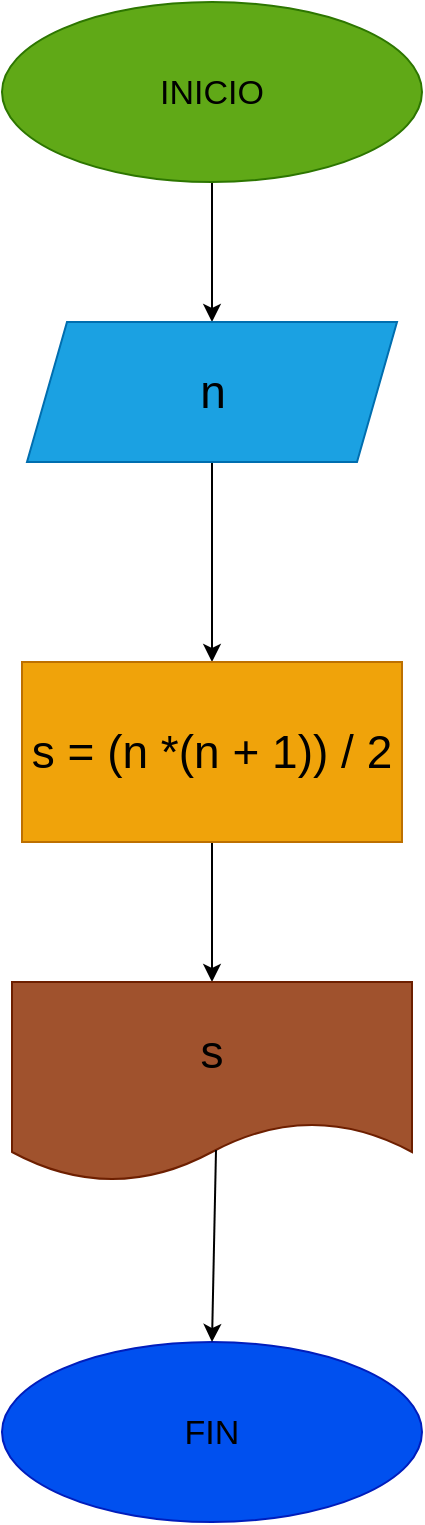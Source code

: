 <mxfile>
    <diagram id="pUdoAuegUnDI5iTsmrC3" name="Página-1">
        <mxGraphModel dx="828" dy="457" grid="1" gridSize="10" guides="1" tooltips="1" connect="1" arrows="1" fold="1" page="1" pageScale="1" pageWidth="827" pageHeight="1169" math="0" shadow="0">
            <root>
                <mxCell id="0"/>
                <mxCell id="1" parent="0"/>
                <mxCell id="9" style="edgeStyle=none;html=1;fontSize=17;" edge="1" parent="1" source="7" target="8">
                    <mxGeometry relative="1" as="geometry"/>
                </mxCell>
                <mxCell id="7" value="&lt;p style=&quot;line-height: 90%; font-size: 17px;&quot;&gt;&lt;font color=&quot;#000000&quot;&gt;INICIO&lt;/font&gt;&lt;/p&gt;" style="ellipse;whiteSpace=wrap;html=1;fillColor=#60a917;fontColor=#ffffff;strokeColor=#2D7600;" vertex="1" parent="1">
                    <mxGeometry x="320" y="50" width="210" height="90" as="geometry"/>
                </mxCell>
                <mxCell id="14" style="edgeStyle=none;html=1;entryX=0.5;entryY=0;entryDx=0;entryDy=0;fontSize=23;" edge="1" parent="1" source="8" target="13">
                    <mxGeometry relative="1" as="geometry"/>
                </mxCell>
                <mxCell id="8" value="&lt;font color=&quot;#000000&quot; style=&quot;font-size: 23px;&quot;&gt;n&lt;/font&gt;" style="shape=parallelogram;perimeter=parallelogramPerimeter;whiteSpace=wrap;html=1;fixedSize=1;fontSize=17;fillColor=#1ba1e2;fontColor=#ffffff;strokeColor=#006EAF;" vertex="1" parent="1">
                    <mxGeometry x="332.5" y="210" width="185" height="70" as="geometry"/>
                </mxCell>
                <mxCell id="16" style="edgeStyle=none;html=1;fontSize=23;" edge="1" parent="1" source="13" target="15">
                    <mxGeometry relative="1" as="geometry"/>
                </mxCell>
                <mxCell id="13" value="s = (n *(n + 1)) / 2" style="rounded=0;whiteSpace=wrap;html=1;fontSize=23;fillColor=#f0a30a;fontColor=#000000;strokeColor=#BD7000;" vertex="1" parent="1">
                    <mxGeometry x="330" y="380" width="190" height="90" as="geometry"/>
                </mxCell>
                <mxCell id="15" value="&lt;font color=&quot;#000000&quot;&gt;s&lt;/font&gt;" style="shape=document;whiteSpace=wrap;html=1;boundedLbl=1;fontSize=23;fillColor=#a0522d;fontColor=#ffffff;strokeColor=#6D1F00;" vertex="1" parent="1">
                    <mxGeometry x="325" y="540" width="200" height="100" as="geometry"/>
                </mxCell>
                <mxCell id="17" value="&lt;p style=&quot;line-height: 90%; font-size: 17px;&quot;&gt;&lt;font color=&quot;#000000&quot;&gt;FIN&lt;/font&gt;&lt;/p&gt;" style="ellipse;whiteSpace=wrap;html=1;fillColor=#0050ef;fontColor=#ffffff;strokeColor=#001DBC;" vertex="1" parent="1">
                    <mxGeometry x="320" y="720" width="210" height="90" as="geometry"/>
                </mxCell>
                <mxCell id="18" value="" style="endArrow=classic;html=1;fontSize=23;entryX=0.5;entryY=0;entryDx=0;entryDy=0;exitX=0.51;exitY=0.84;exitDx=0;exitDy=0;exitPerimeter=0;" edge="1" parent="1" source="15" target="17">
                    <mxGeometry width="50" height="50" relative="1" as="geometry">
                        <mxPoint x="470" y="660" as="sourcePoint"/>
                        <mxPoint x="520" y="610" as="targetPoint"/>
                    </mxGeometry>
                </mxCell>
            </root>
        </mxGraphModel>
    </diagram>
</mxfile>